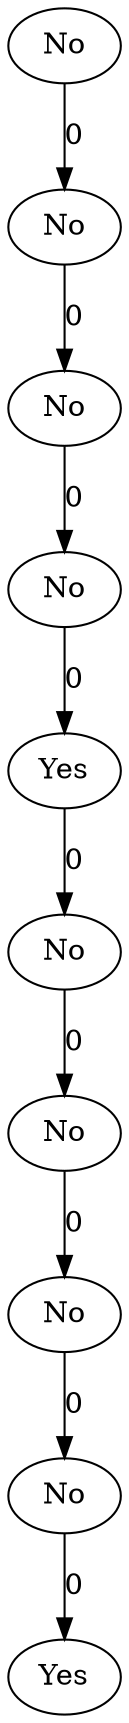 digraph Alternativas {  
    size="100,100"; 
    "0" [label="No"];
    "1" [label="No"];
    "2" [label="No"];
    "3" [label="No"];
    "4" [label="Yes"];
    "5" [label="No"];
    "6" [label="No"];
    "7" [label="No"];
    "8" [label="No"];
    "9" [label="Yes"];
    "8" -> "9" [label="0"];
    "7" -> "8" [label="0"];
    "6" -> "7" [label="0"];
    "5" -> "6" [label="0"];
    "4" -> "5" [label="0"];
    "3" -> "4" [label="0"];
    "2" -> "3" [label="0"];
    "1" -> "2" [label="0"];
    "0" -> "1" [label="0"];
}
